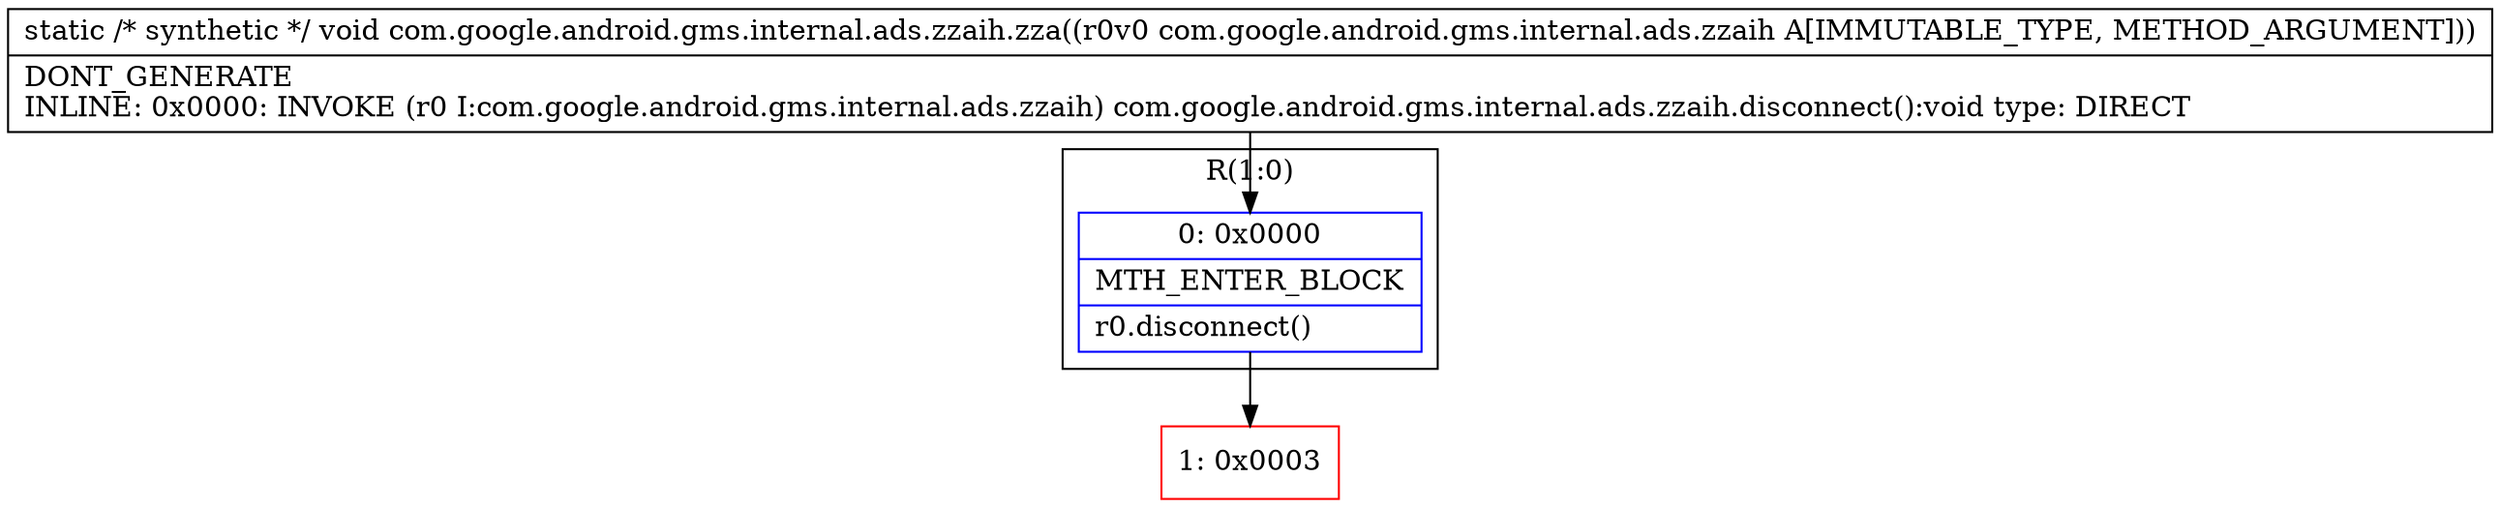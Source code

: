 digraph "CFG forcom.google.android.gms.internal.ads.zzaih.zza(Lcom\/google\/android\/gms\/internal\/ads\/zzaih;)V" {
subgraph cluster_Region_377699624 {
label = "R(1:0)";
node [shape=record,color=blue];
Node_0 [shape=record,label="{0\:\ 0x0000|MTH_ENTER_BLOCK\l|r0.disconnect()\l}"];
}
Node_1 [shape=record,color=red,label="{1\:\ 0x0003}"];
MethodNode[shape=record,label="{static \/* synthetic *\/ void com.google.android.gms.internal.ads.zzaih.zza((r0v0 com.google.android.gms.internal.ads.zzaih A[IMMUTABLE_TYPE, METHOD_ARGUMENT]))  | DONT_GENERATE\lINLINE: 0x0000: INVOKE  (r0 I:com.google.android.gms.internal.ads.zzaih) com.google.android.gms.internal.ads.zzaih.disconnect():void type: DIRECT\l}"];
MethodNode -> Node_0;
Node_0 -> Node_1;
}


